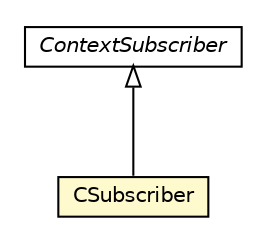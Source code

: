 #!/usr/local/bin/dot
#
# Class diagram 
# Generated by UMLGraph version R5_6-24-gf6e263 (http://www.umlgraph.org/)
#

digraph G {
	edge [fontname="Helvetica",fontsize=10,labelfontname="Helvetica",labelfontsize=10];
	node [fontname="Helvetica",fontsize=10,shape=plaintext];
	nodesep=0.25;
	ranksep=0.5;
	// org.universAAL.samples.ctxtbus.CSubscriber
	c7942 [label=<<table title="org.universAAL.samples.ctxtbus.CSubscriber" border="0" cellborder="1" cellspacing="0" cellpadding="2" port="p" bgcolor="lemonChiffon" href="./CSubscriber.html">
		<tr><td><table border="0" cellspacing="0" cellpadding="1">
<tr><td align="center" balign="center"> CSubscriber </td></tr>
		</table></td></tr>
		</table>>, URL="./CSubscriber.html", fontname="Helvetica", fontcolor="black", fontsize=10.0];
	//org.universAAL.samples.ctxtbus.CSubscriber extends org.universAAL.middleware.context.ContextSubscriber
	c8088:p -> c7942:p [dir=back,arrowtail=empty];
	// org.universAAL.middleware.context.ContextSubscriber
	c8088 [label=<<table title="org.universAAL.middleware.context.ContextSubscriber" border="0" cellborder="1" cellspacing="0" cellpadding="2" port="p" href="http://java.sun.com/j2se/1.4.2/docs/api/org/universAAL/middleware/context/ContextSubscriber.html">
		<tr><td><table border="0" cellspacing="0" cellpadding="1">
<tr><td align="center" balign="center"><font face="Helvetica-Oblique"> ContextSubscriber </font></td></tr>
		</table></td></tr>
		</table>>, URL="http://java.sun.com/j2se/1.4.2/docs/api/org/universAAL/middleware/context/ContextSubscriber.html", fontname="Helvetica", fontcolor="black", fontsize=10.0];
}

